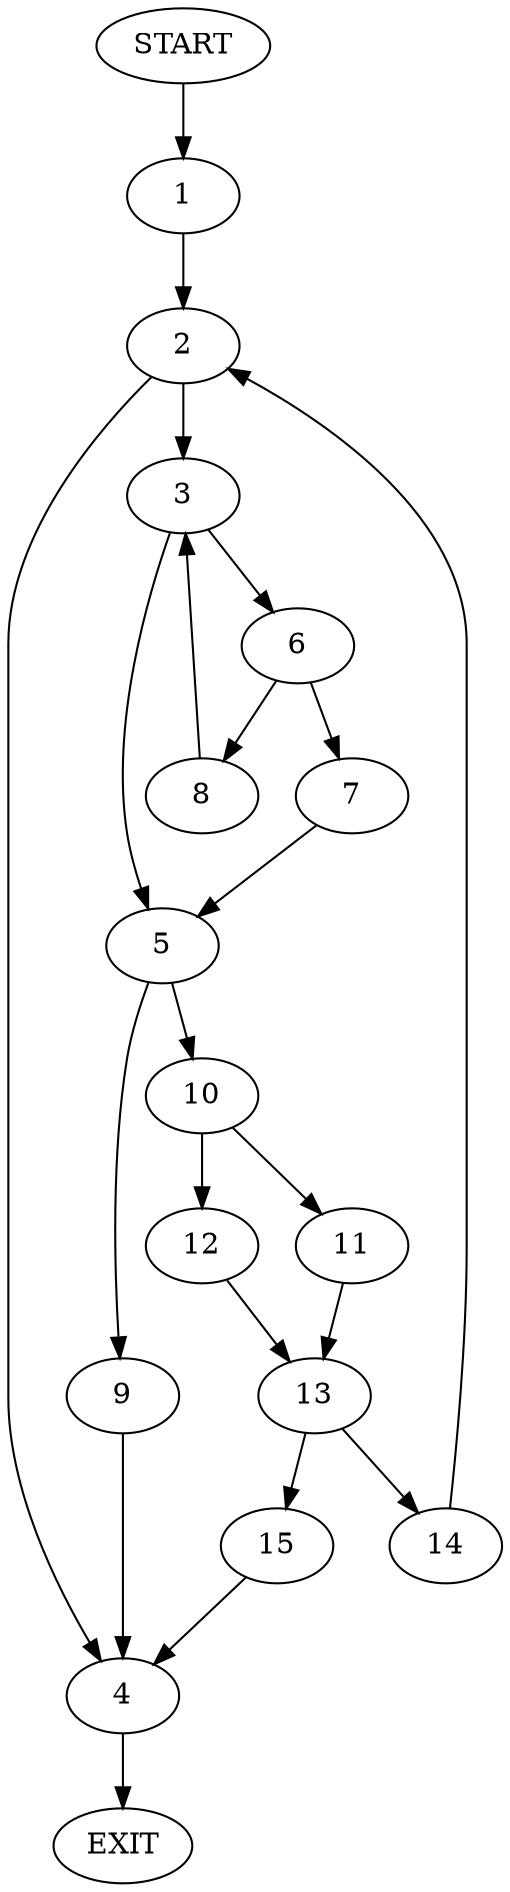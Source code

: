 digraph {
0 [label="START"]
16 [label="EXIT"]
0 -> 1
1 -> 2
2 -> 3
2 -> 4
3 -> 5
3 -> 6
4 -> 16
6 -> 7
6 -> 8
5 -> 9
5 -> 10
8 -> 3
7 -> 5
9 -> 4
10 -> 11
10 -> 12
11 -> 13
12 -> 13
13 -> 14
13 -> 15
14 -> 2
15 -> 4
}
